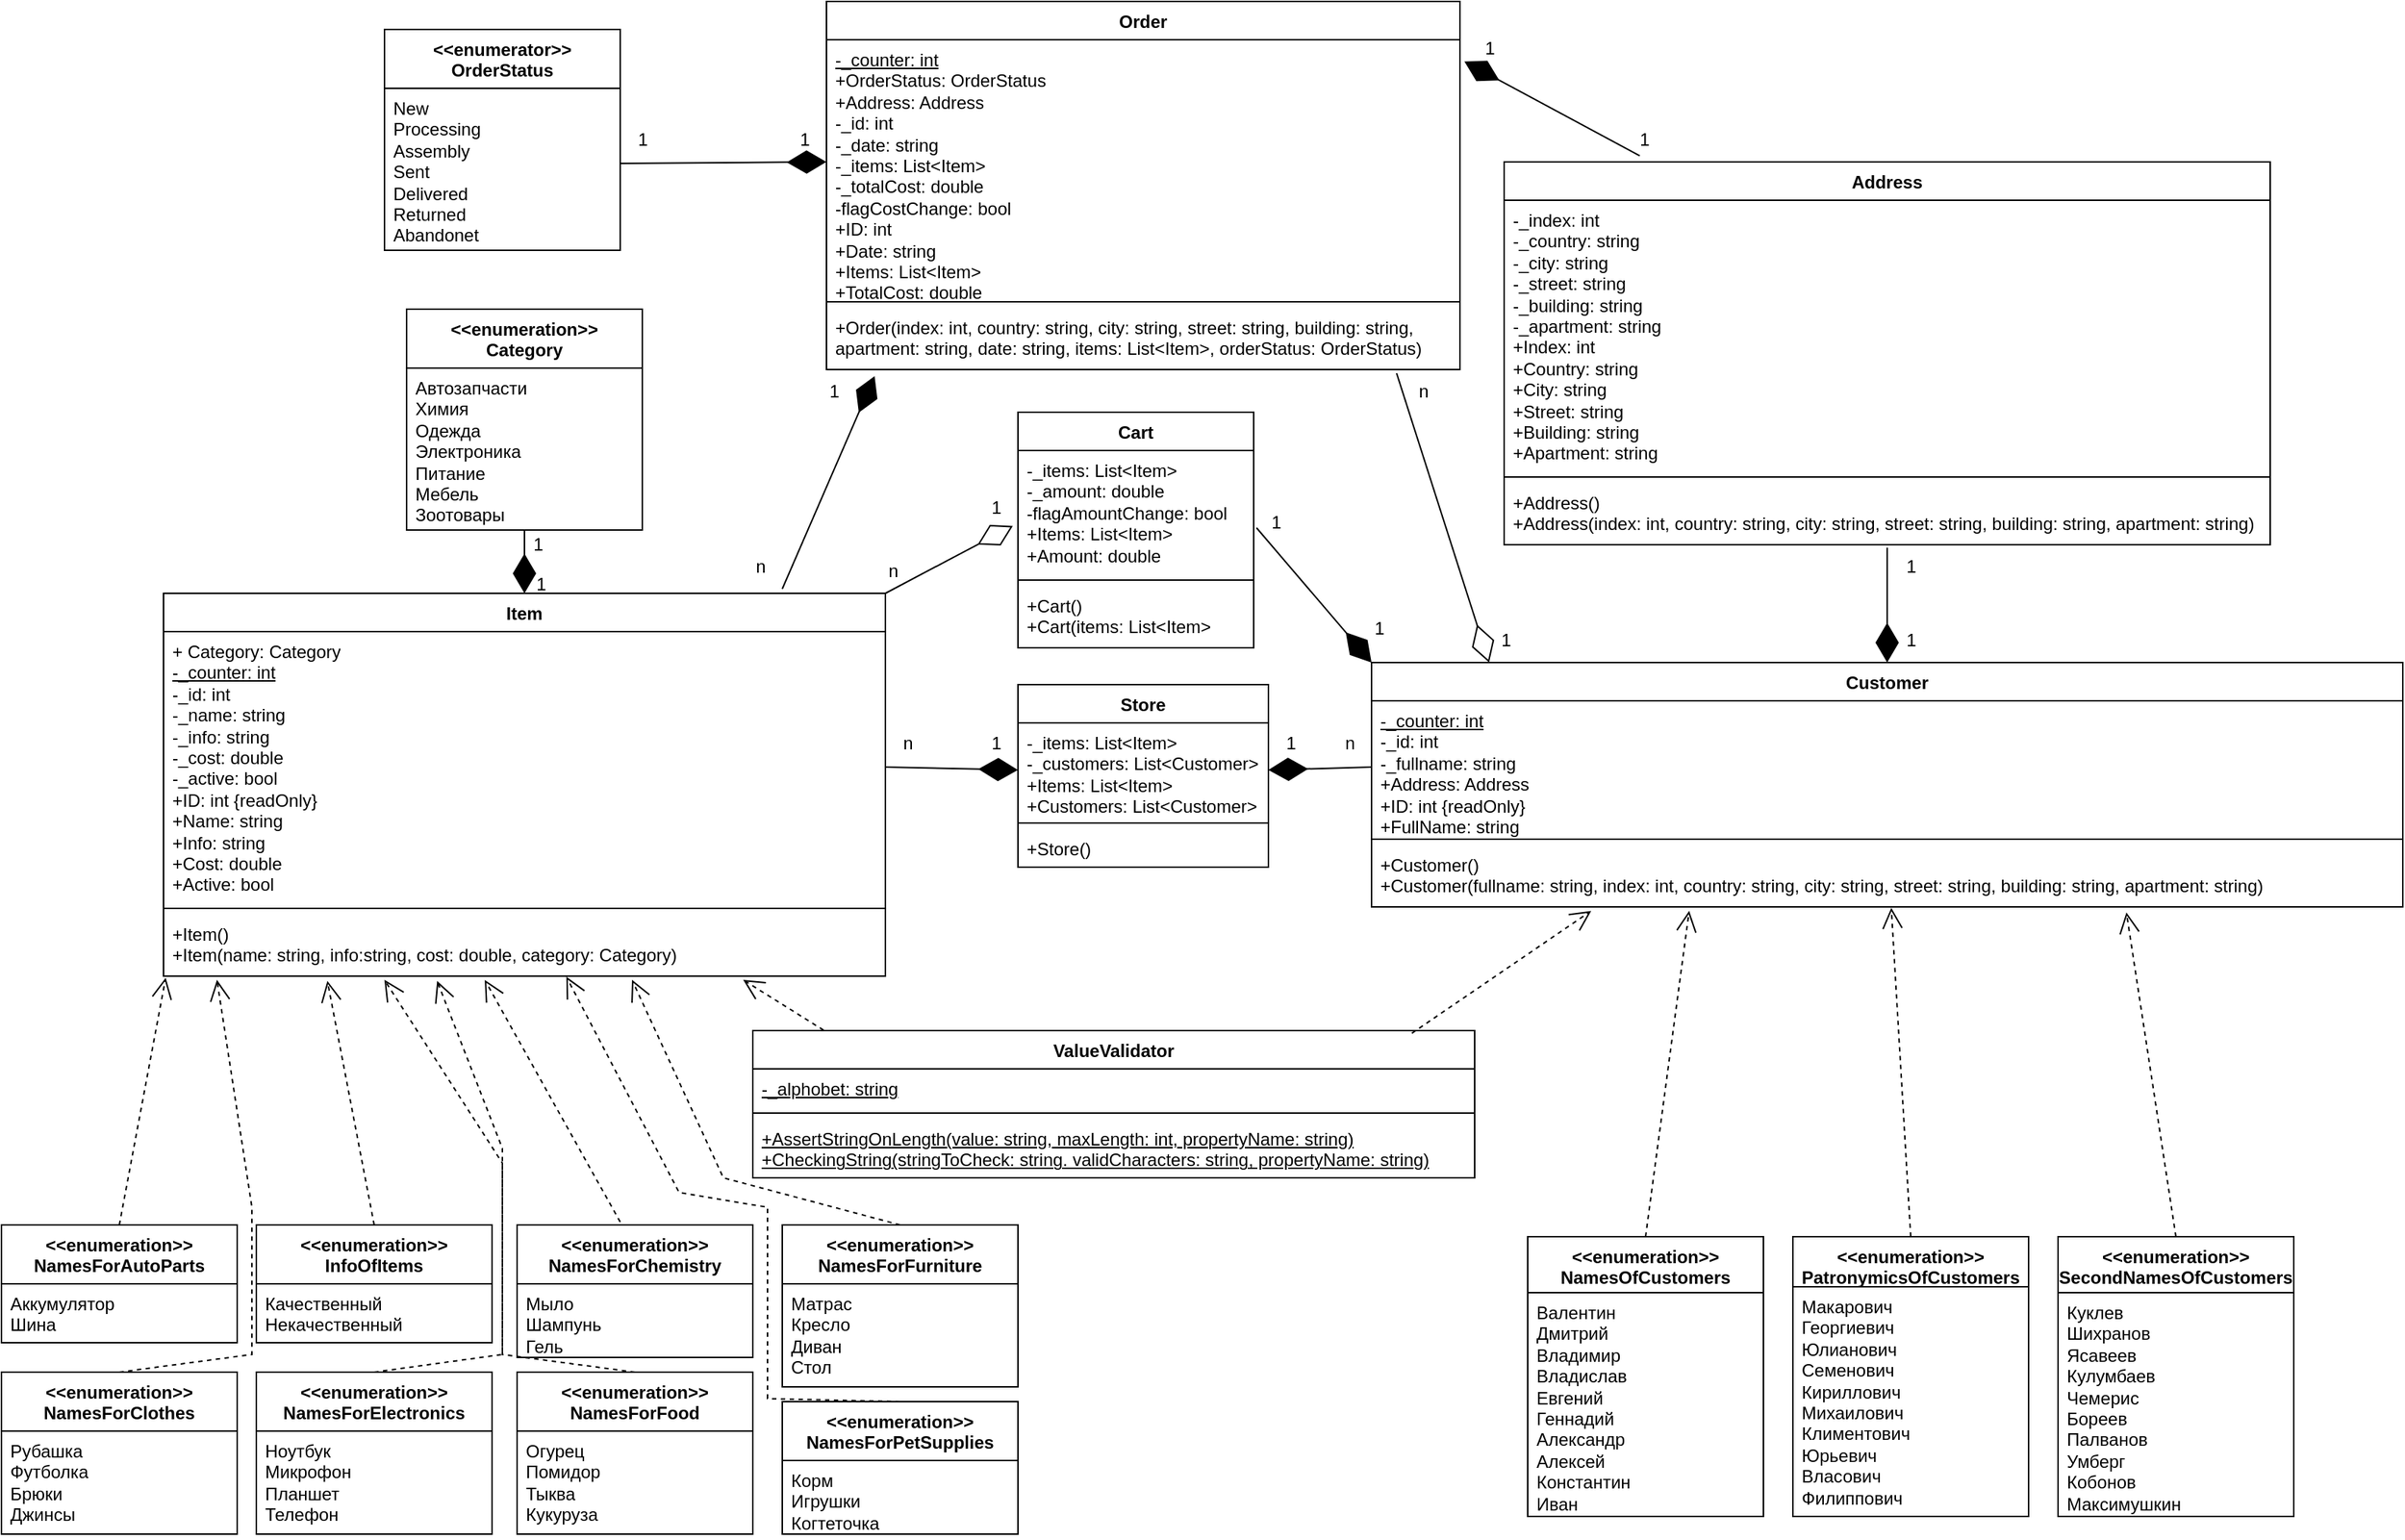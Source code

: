 <mxfile version="24.8.4">
  <diagram name="Страница — 1" id="Pnpjavwgu8jaHtfD7N36">
    <mxGraphModel dx="2048" dy="1123" grid="1" gridSize="10" guides="1" tooltips="1" connect="1" arrows="1" fold="1" page="1" pageScale="1" pageWidth="825" pageHeight="1169" math="0" shadow="0">
      <root>
        <mxCell id="0" />
        <mxCell id="1" parent="0" />
        <mxCell id="gDB7nwy7ESsKub3q5WBZ-1" value="Item" style="swimlane;fontStyle=1;align=center;verticalAlign=top;childLayout=stackLayout;horizontal=1;startSize=26;horizontalStack=0;resizeParent=1;resizeParentMax=0;resizeLast=0;collapsible=1;marginBottom=0;whiteSpace=wrap;html=1;" parent="1" vertex="1">
          <mxGeometry x="120" y="423" width="490" height="260" as="geometry" />
        </mxCell>
        <mxCell id="gDB7nwy7ESsKub3q5WBZ-2" value="+ Category: Category&lt;div&gt;&lt;u&gt;-_counter: int&lt;/u&gt;&lt;/div&gt;&lt;div&gt;-_id: int&lt;/div&gt;&lt;div&gt;-_name: string&lt;/div&gt;&lt;div&gt;-_info: string&lt;/div&gt;&lt;div&gt;-_cost: double&lt;/div&gt;&lt;div&gt;-_active: bool&lt;/div&gt;&lt;div&gt;+ID: int {readOnly}&lt;/div&gt;&lt;div&gt;+Name: string&lt;/div&gt;&lt;div&gt;+Info: string&lt;/div&gt;&lt;div&gt;+Cost: double&lt;/div&gt;&lt;div&gt;+Active: bool&lt;/div&gt;" style="text;strokeColor=none;fillColor=none;align=left;verticalAlign=top;spacingLeft=4;spacingRight=4;overflow=hidden;rotatable=0;points=[[0,0.5],[1,0.5]];portConstraint=eastwest;whiteSpace=wrap;html=1;" parent="gDB7nwy7ESsKub3q5WBZ-1" vertex="1">
          <mxGeometry y="26" width="490" height="184" as="geometry" />
        </mxCell>
        <mxCell id="gDB7nwy7ESsKub3q5WBZ-3" value="" style="line;strokeWidth=1;fillColor=none;align=left;verticalAlign=middle;spacingTop=-1;spacingLeft=3;spacingRight=3;rotatable=0;labelPosition=right;points=[];portConstraint=eastwest;strokeColor=inherit;" parent="gDB7nwy7ESsKub3q5WBZ-1" vertex="1">
          <mxGeometry y="210" width="490" height="8" as="geometry" />
        </mxCell>
        <mxCell id="gDB7nwy7ESsKub3q5WBZ-4" value="+Item()&lt;div&gt;+Item(name: string, info:string, cost: double, category: Category)&lt;/div&gt;" style="text;strokeColor=none;fillColor=none;align=left;verticalAlign=top;spacingLeft=4;spacingRight=4;overflow=hidden;rotatable=0;points=[[0,0.5],[1,0.5]];portConstraint=eastwest;whiteSpace=wrap;html=1;" parent="gDB7nwy7ESsKub3q5WBZ-1" vertex="1">
          <mxGeometry y="218" width="490" height="42" as="geometry" />
        </mxCell>
        <mxCell id="gDB7nwy7ESsKub3q5WBZ-10" value="Customer" style="swimlane;fontStyle=1;align=center;verticalAlign=top;childLayout=stackLayout;horizontal=1;startSize=26;horizontalStack=0;resizeParent=1;resizeParentMax=0;resizeLast=0;collapsible=1;marginBottom=0;whiteSpace=wrap;html=1;" parent="1" vertex="1">
          <mxGeometry x="940" y="470" width="700" height="166" as="geometry" />
        </mxCell>
        <mxCell id="gDB7nwy7ESsKub3q5WBZ-11" value="&lt;u&gt;-_counter: int&lt;/u&gt;&lt;div&gt;-_id: int&lt;/div&gt;&lt;div&gt;-_fullname: string&lt;/div&gt;&lt;div&gt;+Address: Address&lt;/div&gt;&lt;div&gt;+ID: int {readOnly}&lt;/div&gt;&lt;div&gt;+FullName: string&lt;/div&gt;" style="text;strokeColor=none;fillColor=none;align=left;verticalAlign=top;spacingLeft=4;spacingRight=4;overflow=hidden;rotatable=0;points=[[0,0.5],[1,0.5]];portConstraint=eastwest;whiteSpace=wrap;html=1;" parent="gDB7nwy7ESsKub3q5WBZ-10" vertex="1">
          <mxGeometry y="26" width="700" height="90" as="geometry" />
        </mxCell>
        <mxCell id="gDB7nwy7ESsKub3q5WBZ-12" value="" style="line;strokeWidth=1;fillColor=none;align=left;verticalAlign=middle;spacingTop=-1;spacingLeft=3;spacingRight=3;rotatable=0;labelPosition=right;points=[];portConstraint=eastwest;strokeColor=inherit;" parent="gDB7nwy7ESsKub3q5WBZ-10" vertex="1">
          <mxGeometry y="116" width="700" height="8" as="geometry" />
        </mxCell>
        <mxCell id="gDB7nwy7ESsKub3q5WBZ-13" value="+Customer()&lt;div&gt;+Customer(fullname: string, index: int, country: string, city: string, street: string, building: string, apartment: string)&lt;/div&gt;" style="text;strokeColor=none;fillColor=none;align=left;verticalAlign=top;spacingLeft=4;spacingRight=4;overflow=hidden;rotatable=0;points=[[0,0.5],[1,0.5]];portConstraint=eastwest;whiteSpace=wrap;html=1;" parent="gDB7nwy7ESsKub3q5WBZ-10" vertex="1">
          <mxGeometry y="124" width="700" height="42" as="geometry" />
        </mxCell>
        <mxCell id="gDB7nwy7ESsKub3q5WBZ-14" value="ValueValidator" style="swimlane;fontStyle=1;align=center;verticalAlign=top;childLayout=stackLayout;horizontal=1;startSize=26;horizontalStack=0;resizeParent=1;resizeParentMax=0;resizeLast=0;collapsible=1;marginBottom=0;whiteSpace=wrap;html=1;" parent="1" vertex="1">
          <mxGeometry x="520" y="720" width="490" height="100" as="geometry">
            <mxRectangle x="520" y="750" width="120" height="30" as="alternateBounds" />
          </mxGeometry>
        </mxCell>
        <mxCell id="gDB7nwy7ESsKub3q5WBZ-15" value="&lt;u&gt;-_alphobet: string&lt;/u&gt;" style="text;strokeColor=none;fillColor=none;align=left;verticalAlign=top;spacingLeft=4;spacingRight=4;overflow=hidden;rotatable=0;points=[[0,0.5],[1,0.5]];portConstraint=eastwest;whiteSpace=wrap;html=1;" parent="gDB7nwy7ESsKub3q5WBZ-14" vertex="1">
          <mxGeometry y="26" width="490" height="26" as="geometry" />
        </mxCell>
        <mxCell id="gDB7nwy7ESsKub3q5WBZ-16" value="" style="line;strokeWidth=1;fillColor=none;align=left;verticalAlign=middle;spacingTop=-1;spacingLeft=3;spacingRight=3;rotatable=0;labelPosition=right;points=[];portConstraint=eastwest;strokeColor=inherit;" parent="gDB7nwy7ESsKub3q5WBZ-14" vertex="1">
          <mxGeometry y="52" width="490" height="8" as="geometry" />
        </mxCell>
        <mxCell id="gDB7nwy7ESsKub3q5WBZ-17" value="&lt;u&gt;+AssertStringOnLength(value: string, maxLength: int, propertyName: string)&lt;/u&gt;&lt;div&gt;&lt;u&gt;+CheckingString(stringToCheck: string. validCharacters: string, propertyName: string)&lt;/u&gt;&lt;/div&gt;" style="text;strokeColor=none;fillColor=none;align=left;verticalAlign=top;spacingLeft=4;spacingRight=4;overflow=hidden;rotatable=0;points=[[0,0.5],[1,0.5]];portConstraint=eastwest;whiteSpace=wrap;html=1;" parent="gDB7nwy7ESsKub3q5WBZ-14" vertex="1">
          <mxGeometry y="60" width="490" height="40" as="geometry" />
        </mxCell>
        <mxCell id="gDB7nwy7ESsKub3q5WBZ-19" value="" style="endArrow=open;endSize=12;dashed=1;html=1;rounded=0;entryX=0.213;entryY=1.064;entryDx=0;entryDy=0;entryPerimeter=0;exitX=0.913;exitY=0.018;exitDx=0;exitDy=0;exitPerimeter=0;" parent="1" source="gDB7nwy7ESsKub3q5WBZ-14" target="gDB7nwy7ESsKub3q5WBZ-13" edge="1">
          <mxGeometry width="160" relative="1" as="geometry">
            <mxPoint x="780" y="577" as="sourcePoint" />
            <mxPoint x="930" y="570" as="targetPoint" />
          </mxGeometry>
        </mxCell>
        <mxCell id="gDB7nwy7ESsKub3q5WBZ-18" value="" style="endArrow=open;endSize=12;dashed=1;html=1;rounded=0;entryX=0.803;entryY=1.061;entryDx=0;entryDy=0;entryPerimeter=0;exitX=0.098;exitY=-0.003;exitDx=0;exitDy=0;exitPerimeter=0;" parent="1" source="gDB7nwy7ESsKub3q5WBZ-14" target="gDB7nwy7ESsKub3q5WBZ-4" edge="1">
          <mxGeometry width="160" relative="1" as="geometry">
            <mxPoint x="520" y="790" as="sourcePoint" />
            <mxPoint x="680" y="790" as="targetPoint" />
            <Array as="points" />
          </mxGeometry>
        </mxCell>
        <mxCell id="x2ZW6m5DBQwnr-81MUE0-3" value="" style="edgeStyle=orthogonalEdgeStyle;rounded=0;orthogonalLoop=1;jettySize=auto;html=1;" parent="1" edge="1">
          <mxGeometry relative="1" as="geometry">
            <mxPoint x="175" y="902.0" as="sourcePoint" />
            <mxPoint x="175" y="902.0" as="targetPoint" />
          </mxGeometry>
        </mxCell>
        <mxCell id="x2ZW6m5DBQwnr-81MUE0-20" value="&amp;lt;&amp;lt;enumeration&amp;gt;&amp;gt;&lt;div&gt;Category&lt;/div&gt;" style="swimlane;fontStyle=1;align=center;verticalAlign=top;childLayout=stackLayout;horizontal=1;startSize=40;horizontalStack=0;resizeParent=1;resizeParentMax=0;resizeLast=0;collapsible=1;marginBottom=0;whiteSpace=wrap;html=1;" parent="1" vertex="1">
          <mxGeometry x="285" y="230" width="160" height="150" as="geometry">
            <mxRectangle x="390" y="920" width="140" height="40" as="alternateBounds" />
          </mxGeometry>
        </mxCell>
        <mxCell id="x2ZW6m5DBQwnr-81MUE0-21" value="&lt;div&gt;Автозапчасти&lt;/div&gt;&lt;div&gt;Химия&lt;/div&gt;&lt;div&gt;Одежда&lt;/div&gt;&lt;div&gt;Электроника&lt;/div&gt;&lt;div&gt;Питание&lt;/div&gt;&lt;div&gt;Мебель&lt;/div&gt;&lt;div&gt;Зоотовары&lt;/div&gt;" style="text;strokeColor=none;fillColor=none;align=left;verticalAlign=top;spacingLeft=4;spacingRight=4;overflow=hidden;rotatable=0;points=[[0,0.5],[1,0.5]];portConstraint=eastwest;whiteSpace=wrap;html=1;" parent="x2ZW6m5DBQwnr-81MUE0-20" vertex="1">
          <mxGeometry y="40" width="160" height="110" as="geometry" />
        </mxCell>
        <mxCell id="x2ZW6m5DBQwnr-81MUE0-25" value="Address" style="swimlane;fontStyle=1;align=center;verticalAlign=top;childLayout=stackLayout;horizontal=1;startSize=26;horizontalStack=0;resizeParent=1;resizeParentMax=0;resizeLast=0;collapsible=1;marginBottom=0;whiteSpace=wrap;html=1;" parent="1" vertex="1">
          <mxGeometry x="1030" y="130" width="520" height="260" as="geometry" />
        </mxCell>
        <mxCell id="x2ZW6m5DBQwnr-81MUE0-26" value="-_index: int&lt;div&gt;-_country: string&lt;/div&gt;&lt;div&gt;-_city: string&lt;/div&gt;&lt;div&gt;-_street: string&lt;/div&gt;&lt;div&gt;-_building: string&lt;/div&gt;&lt;div&gt;-_apartment: string&lt;/div&gt;&lt;div&gt;+Index: int&lt;/div&gt;&lt;div&gt;+Country: string&lt;/div&gt;&lt;div&gt;+City: string&lt;/div&gt;&lt;div&gt;+Street: string&lt;/div&gt;&lt;div&gt;+Building: string&lt;/div&gt;&lt;div&gt;+Apartment: string&lt;/div&gt;" style="text;strokeColor=none;fillColor=none;align=left;verticalAlign=top;spacingLeft=4;spacingRight=4;overflow=hidden;rotatable=0;points=[[0,0.5],[1,0.5]];portConstraint=eastwest;whiteSpace=wrap;html=1;" parent="x2ZW6m5DBQwnr-81MUE0-25" vertex="1">
          <mxGeometry y="26" width="520" height="184" as="geometry" />
        </mxCell>
        <mxCell id="x2ZW6m5DBQwnr-81MUE0-27" value="" style="line;strokeWidth=1;fillColor=none;align=left;verticalAlign=middle;spacingTop=-1;spacingLeft=3;spacingRight=3;rotatable=0;labelPosition=right;points=[];portConstraint=eastwest;strokeColor=inherit;" parent="x2ZW6m5DBQwnr-81MUE0-25" vertex="1">
          <mxGeometry y="210" width="520" height="8" as="geometry" />
        </mxCell>
        <mxCell id="x2ZW6m5DBQwnr-81MUE0-28" value="+Address()&lt;div&gt;+Address(index: int, country: string, city: string, street: string, building: string, apartment: string)&lt;/div&gt;" style="text;strokeColor=none;fillColor=none;align=left;verticalAlign=top;spacingLeft=4;spacingRight=4;overflow=hidden;rotatable=0;points=[[0,0.5],[1,0.5]];portConstraint=eastwest;whiteSpace=wrap;html=1;" parent="x2ZW6m5DBQwnr-81MUE0-25" vertex="1">
          <mxGeometry y="218" width="520" height="42" as="geometry" />
        </mxCell>
        <mxCell id="x2ZW6m5DBQwnr-81MUE0-30" value="" style="endArrow=diamondThin;endFill=1;endSize=24;html=1;rounded=0;entryX=0.5;entryY=0;entryDx=0;entryDy=0;" parent="1" target="gDB7nwy7ESsKub3q5WBZ-10" edge="1">
          <mxGeometry width="160" relative="1" as="geometry">
            <mxPoint x="1290" y="392" as="sourcePoint" />
            <mxPoint x="1410" y="430" as="targetPoint" />
          </mxGeometry>
        </mxCell>
        <mxCell id="x2ZW6m5DBQwnr-81MUE0-31" value="1" style="text;html=1;align=center;verticalAlign=middle;resizable=0;points=[];autosize=1;strokeColor=none;fillColor=none;" parent="1" vertex="1">
          <mxGeometry x="1291" y="440" width="30" height="30" as="geometry" />
        </mxCell>
        <mxCell id="x2ZW6m5DBQwnr-81MUE0-32" value="1" style="text;html=1;align=center;verticalAlign=middle;resizable=0;points=[];autosize=1;strokeColor=none;fillColor=none;" parent="1" vertex="1">
          <mxGeometry x="1291" y="390" width="30" height="30" as="geometry" />
        </mxCell>
        <mxCell id="x2ZW6m5DBQwnr-81MUE0-33" value="Store" style="swimlane;fontStyle=1;align=center;verticalAlign=top;childLayout=stackLayout;horizontal=1;startSize=26;horizontalStack=0;resizeParent=1;resizeParentMax=0;resizeLast=0;collapsible=1;marginBottom=0;whiteSpace=wrap;html=1;" parent="1" vertex="1">
          <mxGeometry x="700" y="485" width="170" height="124" as="geometry" />
        </mxCell>
        <mxCell id="x2ZW6m5DBQwnr-81MUE0-34" value="-_items: List&amp;lt;Item&amp;gt;&lt;div&gt;-_customers: List&amp;lt;Customer&amp;gt;&lt;/div&gt;&lt;div&gt;+Items: List&amp;lt;Item&amp;gt;&lt;/div&gt;&lt;div&gt;+Customers: List&amp;lt;Customer&amp;gt;&lt;/div&gt;" style="text;strokeColor=none;fillColor=none;align=left;verticalAlign=top;spacingLeft=4;spacingRight=4;overflow=hidden;rotatable=0;points=[[0,0.5],[1,0.5]];portConstraint=eastwest;whiteSpace=wrap;html=1;" parent="x2ZW6m5DBQwnr-81MUE0-33" vertex="1">
          <mxGeometry y="26" width="170" height="64" as="geometry" />
        </mxCell>
        <mxCell id="x2ZW6m5DBQwnr-81MUE0-35" value="" style="line;strokeWidth=1;fillColor=none;align=left;verticalAlign=middle;spacingTop=-1;spacingLeft=3;spacingRight=3;rotatable=0;labelPosition=right;points=[];portConstraint=eastwest;strokeColor=inherit;" parent="x2ZW6m5DBQwnr-81MUE0-33" vertex="1">
          <mxGeometry y="90" width="170" height="8" as="geometry" />
        </mxCell>
        <mxCell id="x2ZW6m5DBQwnr-81MUE0-36" value="+Store()" style="text;strokeColor=none;fillColor=none;align=left;verticalAlign=top;spacingLeft=4;spacingRight=4;overflow=hidden;rotatable=0;points=[[0,0.5],[1,0.5]];portConstraint=eastwest;whiteSpace=wrap;html=1;" parent="x2ZW6m5DBQwnr-81MUE0-33" vertex="1">
          <mxGeometry y="98" width="170" height="26" as="geometry" />
        </mxCell>
        <mxCell id="x2ZW6m5DBQwnr-81MUE0-37" value="" style="endArrow=diamondThin;endFill=1;endSize=24;html=1;rounded=0;entryX=0;entryY=0.5;entryDx=0;entryDy=0;exitX=1;exitY=0.5;exitDx=0;exitDy=0;" parent="1" source="gDB7nwy7ESsKub3q5WBZ-2" target="x2ZW6m5DBQwnr-81MUE0-34" edge="1">
          <mxGeometry width="160" relative="1" as="geometry">
            <mxPoint x="690" y="650" as="sourcePoint" />
            <mxPoint x="850" y="650" as="targetPoint" />
          </mxGeometry>
        </mxCell>
        <mxCell id="x2ZW6m5DBQwnr-81MUE0-38" value="" style="endArrow=diamondThin;endFill=1;endSize=24;html=1;rounded=0;entryX=1;entryY=0.5;entryDx=0;entryDy=0;exitX=0;exitY=0.5;exitDx=0;exitDy=0;" parent="1" source="gDB7nwy7ESsKub3q5WBZ-11" target="x2ZW6m5DBQwnr-81MUE0-34" edge="1">
          <mxGeometry width="160" relative="1" as="geometry">
            <mxPoint x="770" y="680" as="sourcePoint" />
            <mxPoint x="930" y="680" as="targetPoint" />
          </mxGeometry>
        </mxCell>
        <mxCell id="x2ZW6m5DBQwnr-81MUE0-39" value="1" style="text;html=1;align=center;verticalAlign=middle;resizable=0;points=[];autosize=1;strokeColor=none;fillColor=none;" parent="1" vertex="1">
          <mxGeometry x="670" y="510" width="30" height="30" as="geometry" />
        </mxCell>
        <mxCell id="x2ZW6m5DBQwnr-81MUE0-40" value="n" style="text;html=1;align=center;verticalAlign=middle;resizable=0;points=[];autosize=1;strokeColor=none;fillColor=none;" parent="1" vertex="1">
          <mxGeometry x="610" y="510" width="30" height="30" as="geometry" />
        </mxCell>
        <mxCell id="x2ZW6m5DBQwnr-81MUE0-41" value="1" style="text;html=1;align=center;verticalAlign=middle;resizable=0;points=[];autosize=1;strokeColor=none;fillColor=none;" parent="1" vertex="1">
          <mxGeometry x="870" y="510" width="30" height="30" as="geometry" />
        </mxCell>
        <mxCell id="x2ZW6m5DBQwnr-81MUE0-42" value="n" style="text;html=1;align=center;verticalAlign=middle;resizable=0;points=[];autosize=1;strokeColor=none;fillColor=none;" parent="1" vertex="1">
          <mxGeometry x="910" y="510" width="30" height="30" as="geometry" />
        </mxCell>
        <mxCell id="x2ZW6m5DBQwnr-81MUE0-43" value="" style="endArrow=diamondThin;endFill=1;endSize=24;html=1;rounded=0;entryX=0.5;entryY=0;entryDx=0;entryDy=0;" parent="1" target="gDB7nwy7ESsKub3q5WBZ-1" edge="1">
          <mxGeometry width="160" relative="1" as="geometry">
            <mxPoint x="365" y="380" as="sourcePoint" />
            <mxPoint x="450" y="410" as="targetPoint" />
          </mxGeometry>
        </mxCell>
        <mxCell id="x2ZW6m5DBQwnr-81MUE0-44" value="1" style="text;html=1;align=center;verticalAlign=middle;resizable=0;points=[];autosize=1;strokeColor=none;fillColor=none;" parent="1" vertex="1">
          <mxGeometry x="361" y="402" width="30" height="30" as="geometry" />
        </mxCell>
        <mxCell id="x2ZW6m5DBQwnr-81MUE0-45" value="1" style="text;html=1;align=center;verticalAlign=middle;resizable=0;points=[];autosize=1;strokeColor=none;fillColor=none;" parent="1" vertex="1">
          <mxGeometry x="359" y="375" width="30" height="30" as="geometry" />
        </mxCell>
        <mxCell id="x2ZW6m5DBQwnr-81MUE0-46" value="&amp;lt;&amp;lt;enumeration&amp;gt;&amp;gt;&lt;div&gt;InfoOfItems&lt;/div&gt;" style="swimlane;fontStyle=1;align=center;verticalAlign=top;childLayout=stackLayout;horizontal=1;startSize=40;horizontalStack=0;resizeParent=1;resizeParentMax=0;resizeLast=0;collapsible=1;marginBottom=0;whiteSpace=wrap;html=1;" parent="1" vertex="1">
          <mxGeometry x="183" y="852" width="160" height="80" as="geometry" />
        </mxCell>
        <mxCell id="x2ZW6m5DBQwnr-81MUE0-47" value="Качественный&lt;div&gt;Некачественный&lt;/div&gt;" style="text;strokeColor=none;fillColor=none;align=left;verticalAlign=top;spacingLeft=4;spacingRight=4;overflow=hidden;rotatable=0;points=[[0,0.5],[1,0.5]];portConstraint=eastwest;whiteSpace=wrap;html=1;" parent="x2ZW6m5DBQwnr-81MUE0-46" vertex="1">
          <mxGeometry y="40" width="160" height="40" as="geometry" />
        </mxCell>
        <mxCell id="x2ZW6m5DBQwnr-81MUE0-50" value="" style="endArrow=open;endSize=12;dashed=1;html=1;rounded=0;entryX=0.227;entryY=1.078;entryDx=0;entryDy=0;entryPerimeter=0;exitX=0.5;exitY=0;exitDx=0;exitDy=0;" parent="1" source="x2ZW6m5DBQwnr-81MUE0-46" target="gDB7nwy7ESsKub3q5WBZ-4" edge="1">
          <mxGeometry width="160" relative="1" as="geometry">
            <mxPoint x="280" y="790" as="sourcePoint" />
            <mxPoint x="440" y="790" as="targetPoint" />
          </mxGeometry>
        </mxCell>
        <mxCell id="x2ZW6m5DBQwnr-81MUE0-51" value="&amp;lt;&amp;lt;enumeration&amp;gt;&amp;gt;&lt;div&gt;NamesForAutoParts&lt;/div&gt;" style="swimlane;fontStyle=1;align=center;verticalAlign=top;childLayout=stackLayout;horizontal=1;startSize=40;horizontalStack=0;resizeParent=1;resizeParentMax=0;resizeLast=0;collapsible=1;marginBottom=0;whiteSpace=wrap;html=1;" parent="1" vertex="1">
          <mxGeometry x="10" y="852" width="160" height="80" as="geometry" />
        </mxCell>
        <mxCell id="x2ZW6m5DBQwnr-81MUE0-52" value="Аккумулятор&lt;div&gt;Шина&lt;/div&gt;" style="text;strokeColor=none;fillColor=none;align=left;verticalAlign=top;spacingLeft=4;spacingRight=4;overflow=hidden;rotatable=0;points=[[0,0.5],[1,0.5]];portConstraint=eastwest;whiteSpace=wrap;html=1;" parent="x2ZW6m5DBQwnr-81MUE0-51" vertex="1">
          <mxGeometry y="40" width="160" height="40" as="geometry" />
        </mxCell>
        <mxCell id="x2ZW6m5DBQwnr-81MUE0-57" value="&amp;lt;&amp;lt;enumeration&amp;gt;&amp;gt;&lt;div&gt;NamesForChemistry&lt;/div&gt;" style="swimlane;fontStyle=1;align=center;verticalAlign=top;childLayout=stackLayout;horizontal=1;startSize=40;horizontalStack=0;resizeParent=1;resizeParentMax=0;resizeLast=0;collapsible=1;marginBottom=0;whiteSpace=wrap;html=1;" parent="1" vertex="1">
          <mxGeometry x="360" y="852" width="160" height="90" as="geometry" />
        </mxCell>
        <mxCell id="x2ZW6m5DBQwnr-81MUE0-58" value="Мыло&lt;div&gt;Шампунь&lt;/div&gt;&lt;div&gt;Гель&lt;/div&gt;" style="text;strokeColor=none;fillColor=none;align=left;verticalAlign=top;spacingLeft=4;spacingRight=4;overflow=hidden;rotatable=0;points=[[0,0.5],[1,0.5]];portConstraint=eastwest;whiteSpace=wrap;html=1;" parent="x2ZW6m5DBQwnr-81MUE0-57" vertex="1">
          <mxGeometry y="40" width="160" height="50" as="geometry" />
        </mxCell>
        <mxCell id="x2ZW6m5DBQwnr-81MUE0-59" value="&amp;lt;&amp;lt;enumeration&amp;gt;&amp;gt;&lt;div&gt;NamesForClothes&lt;/div&gt;" style="swimlane;fontStyle=1;align=center;verticalAlign=top;childLayout=stackLayout;horizontal=1;startSize=40;horizontalStack=0;resizeParent=1;resizeParentMax=0;resizeLast=0;collapsible=1;marginBottom=0;whiteSpace=wrap;html=1;" parent="1" vertex="1">
          <mxGeometry x="10" y="952" width="160" height="110" as="geometry" />
        </mxCell>
        <mxCell id="x2ZW6m5DBQwnr-81MUE0-60" value="Рубашка&lt;div&gt;Футболка&lt;br&gt;&lt;div&gt;Брюки&lt;/div&gt;&lt;div&gt;Джинсы&lt;/div&gt;&lt;/div&gt;" style="text;strokeColor=none;fillColor=none;align=left;verticalAlign=top;spacingLeft=4;spacingRight=4;overflow=hidden;rotatable=0;points=[[0,0.5],[1,0.5]];portConstraint=eastwest;whiteSpace=wrap;html=1;" parent="x2ZW6m5DBQwnr-81MUE0-59" vertex="1">
          <mxGeometry y="40" width="160" height="70" as="geometry" />
        </mxCell>
        <mxCell id="x2ZW6m5DBQwnr-81MUE0-61" value="&amp;lt;&amp;lt;enumeration&amp;gt;&amp;gt;&lt;div&gt;NamesForElectronics&lt;/div&gt;" style="swimlane;fontStyle=1;align=center;verticalAlign=top;childLayout=stackLayout;horizontal=1;startSize=40;horizontalStack=0;resizeParent=1;resizeParentMax=0;resizeLast=0;collapsible=1;marginBottom=0;whiteSpace=wrap;html=1;" parent="1" vertex="1">
          <mxGeometry x="183" y="952" width="160" height="110" as="geometry" />
        </mxCell>
        <mxCell id="x2ZW6m5DBQwnr-81MUE0-62" value="Ноутбук&lt;div&gt;Микрофон&lt;/div&gt;&lt;div&gt;Планшет&lt;/div&gt;&lt;div&gt;Телефон&lt;/div&gt;" style="text;strokeColor=none;fillColor=none;align=left;verticalAlign=top;spacingLeft=4;spacingRight=4;overflow=hidden;rotatable=0;points=[[0,0.5],[1,0.5]];portConstraint=eastwest;whiteSpace=wrap;html=1;" parent="x2ZW6m5DBQwnr-81MUE0-61" vertex="1">
          <mxGeometry y="40" width="160" height="70" as="geometry" />
        </mxCell>
        <mxCell id="x2ZW6m5DBQwnr-81MUE0-67" value="&amp;lt;&amp;lt;enumeration&amp;gt;&amp;gt;&lt;div&gt;NamesForFood&lt;/div&gt;" style="swimlane;fontStyle=1;align=center;verticalAlign=top;childLayout=stackLayout;horizontal=1;startSize=40;horizontalStack=0;resizeParent=1;resizeParentMax=0;resizeLast=0;collapsible=1;marginBottom=0;whiteSpace=wrap;html=1;" parent="1" vertex="1">
          <mxGeometry x="360" y="952" width="160" height="110" as="geometry" />
        </mxCell>
        <mxCell id="x2ZW6m5DBQwnr-81MUE0-68" value="Огурец&lt;div&gt;Помидор&lt;/div&gt;&lt;div&gt;Тыква&lt;/div&gt;&lt;div&gt;Кукуруза&lt;/div&gt;" style="text;strokeColor=none;fillColor=none;align=left;verticalAlign=top;spacingLeft=4;spacingRight=4;overflow=hidden;rotatable=0;points=[[0,0.5],[1,0.5]];portConstraint=eastwest;whiteSpace=wrap;html=1;" parent="x2ZW6m5DBQwnr-81MUE0-67" vertex="1">
          <mxGeometry y="40" width="160" height="70" as="geometry" />
        </mxCell>
        <mxCell id="x2ZW6m5DBQwnr-81MUE0-69" value="&amp;lt;&amp;lt;enumeration&amp;gt;&amp;gt;&lt;div&gt;NamesForFurniture&lt;/div&gt;" style="swimlane;fontStyle=1;align=center;verticalAlign=top;childLayout=stackLayout;horizontal=1;startSize=40;horizontalStack=0;resizeParent=1;resizeParentMax=0;resizeLast=0;collapsible=1;marginBottom=0;whiteSpace=wrap;html=1;" parent="1" vertex="1">
          <mxGeometry x="540" y="852" width="160" height="110" as="geometry" />
        </mxCell>
        <mxCell id="x2ZW6m5DBQwnr-81MUE0-70" value="Матрас&lt;div&gt;Кресло&lt;/div&gt;&lt;div&gt;Диван&lt;/div&gt;&lt;div&gt;Стол&lt;/div&gt;" style="text;strokeColor=none;fillColor=none;align=left;verticalAlign=top;spacingLeft=4;spacingRight=4;overflow=hidden;rotatable=0;points=[[0,0.5],[1,0.5]];portConstraint=eastwest;whiteSpace=wrap;html=1;" parent="x2ZW6m5DBQwnr-81MUE0-69" vertex="1">
          <mxGeometry y="40" width="160" height="70" as="geometry" />
        </mxCell>
        <mxCell id="x2ZW6m5DBQwnr-81MUE0-71" value="&amp;lt;&amp;lt;enumeration&amp;gt;&amp;gt;&lt;div&gt;NamesForPetSupplies&lt;/div&gt;" style="swimlane;fontStyle=1;align=center;verticalAlign=top;childLayout=stackLayout;horizontal=1;startSize=40;horizontalStack=0;resizeParent=1;resizeParentMax=0;resizeLast=0;collapsible=1;marginBottom=0;whiteSpace=wrap;html=1;" parent="1" vertex="1">
          <mxGeometry x="540" y="972" width="160" height="90" as="geometry" />
        </mxCell>
        <mxCell id="x2ZW6m5DBQwnr-81MUE0-72" value="Корм&lt;div&gt;Игрушки&lt;/div&gt;&lt;div&gt;Когтеточка&lt;/div&gt;" style="text;strokeColor=none;fillColor=none;align=left;verticalAlign=top;spacingLeft=4;spacingRight=4;overflow=hidden;rotatable=0;points=[[0,0.5],[1,0.5]];portConstraint=eastwest;whiteSpace=wrap;html=1;" parent="x2ZW6m5DBQwnr-81MUE0-71" vertex="1">
          <mxGeometry y="40" width="160" height="50" as="geometry" />
        </mxCell>
        <mxCell id="x2ZW6m5DBQwnr-81MUE0-73" value="" style="endArrow=open;endSize=12;dashed=1;html=1;rounded=0;exitX=0.5;exitY=0;exitDx=0;exitDy=0;entryX=0.003;entryY=1.027;entryDx=0;entryDy=0;entryPerimeter=0;" parent="1" source="x2ZW6m5DBQwnr-81MUE0-51" target="gDB7nwy7ESsKub3q5WBZ-4" edge="1">
          <mxGeometry width="160" relative="1" as="geometry">
            <mxPoint x="60" y="760" as="sourcePoint" />
            <mxPoint x="360" y="670" as="targetPoint" />
          </mxGeometry>
        </mxCell>
        <mxCell id="x2ZW6m5DBQwnr-81MUE0-74" value="" style="endArrow=open;endSize=12;dashed=1;html=1;rounded=0;exitX=0.5;exitY=0;exitDx=0;exitDy=0;entryX=0.074;entryY=1.061;entryDx=0;entryDy=0;entryPerimeter=0;" parent="1" source="x2ZW6m5DBQwnr-81MUE0-59" target="gDB7nwy7ESsKub3q5WBZ-4" edge="1">
          <mxGeometry width="160" relative="1" as="geometry">
            <mxPoint x="70" y="770" as="sourcePoint" />
            <mxPoint x="180" y="750" as="targetPoint" />
            <Array as="points">
              <mxPoint x="180" y="940" />
              <mxPoint x="180" y="840" />
            </Array>
          </mxGeometry>
        </mxCell>
        <mxCell id="x2ZW6m5DBQwnr-81MUE0-75" value="" style="endArrow=open;endSize=12;dashed=1;html=1;rounded=0;exitX=0.5;exitY=0;exitDx=0;exitDy=0;entryX=0.306;entryY=1.061;entryDx=0;entryDy=0;entryPerimeter=0;" parent="1" source="x2ZW6m5DBQwnr-81MUE0-61" target="gDB7nwy7ESsKub3q5WBZ-4" edge="1">
          <mxGeometry width="160" relative="1" as="geometry">
            <mxPoint x="80" y="780" as="sourcePoint" />
            <mxPoint x="280" y="680" as="targetPoint" />
            <Array as="points">
              <mxPoint x="350" y="940" />
              <mxPoint x="350" y="810" />
            </Array>
          </mxGeometry>
        </mxCell>
        <mxCell id="x2ZW6m5DBQwnr-81MUE0-76" value="" style="endArrow=open;endSize=12;dashed=1;html=1;rounded=0;entryX=0.445;entryY=1.061;entryDx=0;entryDy=0;entryPerimeter=0;" parent="1" target="gDB7nwy7ESsKub3q5WBZ-4" edge="1">
          <mxGeometry width="160" relative="1" as="geometry">
            <mxPoint x="430" y="850" as="sourcePoint" />
            <mxPoint x="365" y="680" as="targetPoint" />
          </mxGeometry>
        </mxCell>
        <mxCell id="x2ZW6m5DBQwnr-81MUE0-77" value="" style="endArrow=open;endSize=12;dashed=1;html=1;rounded=0;exitX=0.5;exitY=0;exitDx=0;exitDy=0;entryX=0.379;entryY=1.078;entryDx=0;entryDy=0;entryPerimeter=0;" parent="1" source="x2ZW6m5DBQwnr-81MUE0-67" target="gDB7nwy7ESsKub3q5WBZ-4" edge="1">
          <mxGeometry width="160" relative="1" as="geometry">
            <mxPoint x="100" y="800" as="sourcePoint" />
            <mxPoint x="360" y="680" as="targetPoint" />
            <Array as="points">
              <mxPoint x="350" y="940" />
              <mxPoint x="350" y="800" />
            </Array>
          </mxGeometry>
        </mxCell>
        <mxCell id="x2ZW6m5DBQwnr-81MUE0-78" value="" style="endArrow=open;endSize=12;dashed=1;html=1;rounded=0;exitX=0.5;exitY=0;exitDx=0;exitDy=0;entryX=0.649;entryY=1.061;entryDx=0;entryDy=0;entryPerimeter=0;" parent="1" source="x2ZW6m5DBQwnr-81MUE0-69" target="gDB7nwy7ESsKub3q5WBZ-4" edge="1">
          <mxGeometry width="160" relative="1" as="geometry">
            <mxPoint x="110" y="810" as="sourcePoint" />
            <mxPoint x="360" y="680" as="targetPoint" />
            <Array as="points">
              <mxPoint x="500" y="820" />
            </Array>
          </mxGeometry>
        </mxCell>
        <mxCell id="x2ZW6m5DBQwnr-81MUE0-79" value="" style="endArrow=open;endSize=12;dashed=1;html=1;rounded=0;exitX=0.5;exitY=0;exitDx=0;exitDy=0;entryX=0.558;entryY=1.01;entryDx=0;entryDy=0;entryPerimeter=0;" parent="1" source="x2ZW6m5DBQwnr-81MUE0-71" target="gDB7nwy7ESsKub3q5WBZ-4" edge="1">
          <mxGeometry width="160" relative="1" as="geometry">
            <mxPoint x="120" y="820" as="sourcePoint" />
            <mxPoint x="400" y="680" as="targetPoint" />
            <Array as="points">
              <mxPoint x="530" y="970" />
              <mxPoint x="530" y="840" />
              <mxPoint x="470" y="830" />
            </Array>
          </mxGeometry>
        </mxCell>
        <mxCell id="x2ZW6m5DBQwnr-81MUE0-80" value="&amp;lt;&amp;lt;enumeration&amp;gt;&amp;gt;&lt;div&gt;NamesOfCustomers&lt;/div&gt;" style="swimlane;fontStyle=1;align=center;verticalAlign=top;childLayout=stackLayout;horizontal=1;startSize=38;horizontalStack=0;resizeParent=1;resizeParentMax=0;resizeLast=0;collapsible=1;marginBottom=0;whiteSpace=wrap;html=1;" parent="1" vertex="1">
          <mxGeometry x="1046" y="860" width="160" height="190" as="geometry" />
        </mxCell>
        <mxCell id="x2ZW6m5DBQwnr-81MUE0-81" value="Валентин&lt;div&gt;Дмитрий&lt;/div&gt;&lt;div&gt;Владимир&lt;/div&gt;&lt;div&gt;Владислав&lt;/div&gt;&lt;div&gt;Евгений&lt;/div&gt;&lt;div&gt;Геннадий&lt;/div&gt;&lt;div&gt;Александр&lt;/div&gt;&lt;div&gt;Алексей&lt;/div&gt;&lt;div&gt;Константин&lt;/div&gt;&lt;div&gt;Иван&lt;/div&gt;" style="text;strokeColor=none;fillColor=none;align=left;verticalAlign=top;spacingLeft=4;spacingRight=4;overflow=hidden;rotatable=0;points=[[0,0.5],[1,0.5]];portConstraint=eastwest;whiteSpace=wrap;html=1;" parent="x2ZW6m5DBQwnr-81MUE0-80" vertex="1">
          <mxGeometry y="38" width="160" height="152" as="geometry" />
        </mxCell>
        <mxCell id="x2ZW6m5DBQwnr-81MUE0-84" value="&amp;lt;&amp;lt;enumeration&amp;gt;&amp;gt;&lt;div&gt;PatronymicsOfCustomers&lt;/div&gt;" style="swimlane;fontStyle=1;align=center;verticalAlign=top;childLayout=stackLayout;horizontal=1;startSize=34;horizontalStack=0;resizeParent=1;resizeParentMax=0;resizeLast=0;collapsible=1;marginBottom=0;whiteSpace=wrap;html=1;" parent="1" vertex="1">
          <mxGeometry x="1226" y="860" width="160" height="190" as="geometry" />
        </mxCell>
        <mxCell id="x2ZW6m5DBQwnr-81MUE0-85" value="Макарович&lt;div&gt;Георгиевич&lt;/div&gt;&lt;div&gt;Юлианович&lt;/div&gt;&lt;div&gt;Семенович&lt;/div&gt;&lt;div&gt;Кириллович&lt;/div&gt;&lt;div&gt;Михаилович&lt;/div&gt;&lt;div&gt;Климентович&lt;/div&gt;&lt;div&gt;Юрьевич&lt;/div&gt;&lt;div&gt;Власович&lt;/div&gt;&lt;div&gt;Филиппович&lt;/div&gt;" style="text;strokeColor=none;fillColor=none;align=left;verticalAlign=top;spacingLeft=4;spacingRight=4;overflow=hidden;rotatable=0;points=[[0,0.5],[1,0.5]];portConstraint=eastwest;whiteSpace=wrap;html=1;" parent="x2ZW6m5DBQwnr-81MUE0-84" vertex="1">
          <mxGeometry y="34" width="160" height="156" as="geometry" />
        </mxCell>
        <mxCell id="x2ZW6m5DBQwnr-81MUE0-86" value="&amp;lt;&amp;lt;enumeration&amp;gt;&amp;gt;&lt;div&gt;SecondNamesOfCustomers&lt;/div&gt;" style="swimlane;fontStyle=1;align=center;verticalAlign=top;childLayout=stackLayout;horizontal=1;startSize=38;horizontalStack=0;resizeParent=1;resizeParentMax=0;resizeLast=0;collapsible=1;marginBottom=0;whiteSpace=wrap;html=1;" parent="1" vertex="1">
          <mxGeometry x="1406" y="860" width="160" height="190" as="geometry" />
        </mxCell>
        <mxCell id="x2ZW6m5DBQwnr-81MUE0-87" value="Куклев&lt;div&gt;Шихранов&lt;/div&gt;&lt;div&gt;Ясавеев&lt;/div&gt;&lt;div&gt;Кулумбаев&lt;/div&gt;&lt;div&gt;Чемерис&lt;/div&gt;&lt;div&gt;Бореев&lt;/div&gt;&lt;div&gt;Палванов&lt;/div&gt;&lt;div&gt;Умберг&lt;/div&gt;&lt;div&gt;Кобонов&lt;/div&gt;&lt;div&gt;Максимушкин&lt;/div&gt;" style="text;strokeColor=none;fillColor=none;align=left;verticalAlign=top;spacingLeft=4;spacingRight=4;overflow=hidden;rotatable=0;points=[[0,0.5],[1,0.5]];portConstraint=eastwest;whiteSpace=wrap;html=1;" parent="x2ZW6m5DBQwnr-81MUE0-86" vertex="1">
          <mxGeometry y="38" width="160" height="152" as="geometry" />
        </mxCell>
        <mxCell id="x2ZW6m5DBQwnr-81MUE0-88" value="" style="endArrow=open;endSize=12;dashed=1;html=1;rounded=0;exitX=0.5;exitY=0;exitDx=0;exitDy=0;entryX=0.308;entryY=1.064;entryDx=0;entryDy=0;entryPerimeter=0;" parent="1" source="x2ZW6m5DBQwnr-81MUE0-80" target="gDB7nwy7ESsKub3q5WBZ-13" edge="1">
          <mxGeometry width="160" relative="1" as="geometry">
            <mxPoint x="1180" y="810" as="sourcePoint" />
            <mxPoint x="1340" y="810" as="targetPoint" />
            <mxPoint as="offset" />
          </mxGeometry>
        </mxCell>
        <mxCell id="x2ZW6m5DBQwnr-81MUE0-89" value="" style="endArrow=open;endSize=12;dashed=1;html=1;rounded=0;exitX=0.5;exitY=0;exitDx=0;exitDy=0;entryX=0.504;entryY=1.014;entryDx=0;entryDy=0;entryPerimeter=0;" parent="1" source="x2ZW6m5DBQwnr-81MUE0-84" target="gDB7nwy7ESsKub3q5WBZ-13" edge="1">
          <mxGeometry width="160" relative="1" as="geometry">
            <mxPoint x="1190" y="820" as="sourcePoint" />
            <mxPoint x="1350" y="820" as="targetPoint" />
            <mxPoint as="offset" />
          </mxGeometry>
        </mxCell>
        <mxCell id="x2ZW6m5DBQwnr-81MUE0-90" value="" style="endArrow=open;endSize=12;dashed=1;html=1;rounded=0;exitX=0.5;exitY=0;exitDx=0;exitDy=0;entryX=0.732;entryY=1.089;entryDx=0;entryDy=0;entryPerimeter=0;" parent="1" source="x2ZW6m5DBQwnr-81MUE0-86" target="gDB7nwy7ESsKub3q5WBZ-13" edge="1">
          <mxGeometry width="160" relative="1" as="geometry">
            <mxPoint x="1200" y="830" as="sourcePoint" />
            <mxPoint x="1360" y="830" as="targetPoint" />
            <mxPoint as="offset" />
          </mxGeometry>
        </mxCell>
        <mxCell id="4exrZDZuvI7Ryyr3zXt3-1" value="&amp;lt;&amp;lt;enumerator&amp;gt;&amp;gt;&lt;div&gt;OrderStatus&lt;/div&gt;" style="swimlane;fontStyle=1;align=center;verticalAlign=top;childLayout=stackLayout;horizontal=1;startSize=40;horizontalStack=0;resizeParent=1;resizeParentMax=0;resizeLast=0;collapsible=1;marginBottom=0;whiteSpace=wrap;html=1;" vertex="1" parent="1">
          <mxGeometry x="270" y="40" width="160" height="150" as="geometry" />
        </mxCell>
        <mxCell id="4exrZDZuvI7Ryyr3zXt3-2" value="New&lt;div&gt;Processing&lt;/div&gt;&lt;div&gt;Assembly&lt;/div&gt;&lt;div&gt;Sent&lt;/div&gt;&lt;div&gt;Delivered&lt;/div&gt;&lt;div&gt;Returned&lt;/div&gt;&lt;div&gt;Abandonet&lt;/div&gt;" style="text;strokeColor=none;fillColor=none;align=left;verticalAlign=top;spacingLeft=4;spacingRight=4;overflow=hidden;rotatable=0;points=[[0,0.5],[1,0.5]];portConstraint=eastwest;whiteSpace=wrap;html=1;" vertex="1" parent="4exrZDZuvI7Ryyr3zXt3-1">
          <mxGeometry y="40" width="160" height="110" as="geometry" />
        </mxCell>
        <mxCell id="4exrZDZuvI7Ryyr3zXt3-5" value="Order" style="swimlane;fontStyle=1;align=center;verticalAlign=top;childLayout=stackLayout;horizontal=1;startSize=26;horizontalStack=0;resizeParent=1;resizeParentMax=0;resizeLast=0;collapsible=1;marginBottom=0;whiteSpace=wrap;html=1;" vertex="1" parent="1">
          <mxGeometry x="570" y="21" width="430" height="250" as="geometry" />
        </mxCell>
        <mxCell id="4exrZDZuvI7Ryyr3zXt3-6" value="&lt;u&gt;-_counter: int&lt;/u&gt;&lt;div&gt;+OrderStatus: OrderStatus&lt;/div&gt;&lt;div&gt;+Address: Address&lt;/div&gt;&lt;div&gt;-_id: int&lt;/div&gt;&lt;div&gt;-_date: string&lt;/div&gt;&lt;div&gt;-_items: List&amp;lt;Item&amp;gt;&lt;/div&gt;&lt;div&gt;-_totalCost: double&lt;/div&gt;&lt;div&gt;-flagCostChange: bool&lt;/div&gt;&lt;div&gt;+ID: int&lt;/div&gt;&lt;div&gt;+Date: string&lt;/div&gt;&lt;div&gt;+Items: List&amp;lt;Item&amp;gt;&lt;/div&gt;&lt;div&gt;+TotalCost: double&lt;/div&gt;" style="text;strokeColor=none;fillColor=none;align=left;verticalAlign=top;spacingLeft=4;spacingRight=4;overflow=hidden;rotatable=0;points=[[0,0.5],[1,0.5]];portConstraint=eastwest;whiteSpace=wrap;html=1;" vertex="1" parent="4exrZDZuvI7Ryyr3zXt3-5">
          <mxGeometry y="26" width="430" height="174" as="geometry" />
        </mxCell>
        <mxCell id="4exrZDZuvI7Ryyr3zXt3-7" value="" style="line;strokeWidth=1;fillColor=none;align=left;verticalAlign=middle;spacingTop=-1;spacingLeft=3;spacingRight=3;rotatable=0;labelPosition=right;points=[];portConstraint=eastwest;strokeColor=inherit;" vertex="1" parent="4exrZDZuvI7Ryyr3zXt3-5">
          <mxGeometry y="200" width="430" height="8" as="geometry" />
        </mxCell>
        <mxCell id="4exrZDZuvI7Ryyr3zXt3-8" value="+Order(index: int, country: string, city: string, street: string, building: string, apartment: string, date: string, items: List&amp;lt;Item&amp;gt;, orderStatus: OrderStatus)" style="text;strokeColor=none;fillColor=none;align=left;verticalAlign=top;spacingLeft=4;spacingRight=4;overflow=hidden;rotatable=0;points=[[0,0.5],[1,0.5]];portConstraint=eastwest;whiteSpace=wrap;html=1;" vertex="1" parent="4exrZDZuvI7Ryyr3zXt3-5">
          <mxGeometry y="208" width="430" height="42" as="geometry" />
        </mxCell>
        <mxCell id="4exrZDZuvI7Ryyr3zXt3-9" value="" style="endArrow=diamondThin;endFill=1;endSize=24;html=1;rounded=0;entryX=0;entryY=0.5;entryDx=0;entryDy=0;exitX=1;exitY=0.5;exitDx=0;exitDy=0;" edge="1" parent="1">
          <mxGeometry width="160" relative="1" as="geometry">
            <mxPoint x="430" y="131" as="sourcePoint" />
            <mxPoint x="570" y="130" as="targetPoint" />
          </mxGeometry>
        </mxCell>
        <mxCell id="4exrZDZuvI7Ryyr3zXt3-10" value="1" style="text;html=1;align=center;verticalAlign=middle;resizable=0;points=[];autosize=1;strokeColor=none;fillColor=none;" vertex="1" parent="1">
          <mxGeometry x="540" y="100" width="30" height="30" as="geometry" />
        </mxCell>
        <mxCell id="4exrZDZuvI7Ryyr3zXt3-11" value="1" style="text;html=1;align=center;verticalAlign=middle;resizable=0;points=[];autosize=1;strokeColor=none;fillColor=none;" vertex="1" parent="1">
          <mxGeometry x="430" y="100" width="30" height="30" as="geometry" />
        </mxCell>
        <mxCell id="4exrZDZuvI7Ryyr3zXt3-12" value="" style="endArrow=diamondThin;endFill=0;endSize=24;html=1;rounded=0;entryX=0.114;entryY=0;entryDx=0;entryDy=0;entryPerimeter=0;exitX=0.9;exitY=1.06;exitDx=0;exitDy=0;exitPerimeter=0;" edge="1" parent="1" source="4exrZDZuvI7Ryyr3zXt3-8" target="gDB7nwy7ESsKub3q5WBZ-10">
          <mxGeometry width="160" relative="1" as="geometry">
            <mxPoint x="990" y="340" as="sourcePoint" />
            <mxPoint x="880" y="440" as="targetPoint" />
            <Array as="points" />
          </mxGeometry>
        </mxCell>
        <mxCell id="4exrZDZuvI7Ryyr3zXt3-13" value="1" style="text;html=1;align=center;verticalAlign=middle;resizable=0;points=[];autosize=1;strokeColor=none;fillColor=none;" vertex="1" parent="1">
          <mxGeometry x="1016" y="440" width="30" height="30" as="geometry" />
        </mxCell>
        <mxCell id="4exrZDZuvI7Ryyr3zXt3-14" value="n" style="text;html=1;align=center;verticalAlign=middle;resizable=0;points=[];autosize=1;strokeColor=none;fillColor=none;" vertex="1" parent="1">
          <mxGeometry x="960" y="271" width="30" height="30" as="geometry" />
        </mxCell>
        <mxCell id="4exrZDZuvI7Ryyr3zXt3-20" value="Cart" style="swimlane;fontStyle=1;align=center;verticalAlign=top;childLayout=stackLayout;horizontal=1;startSize=26;horizontalStack=0;resizeParent=1;resizeParentMax=0;resizeLast=0;collapsible=1;marginBottom=0;whiteSpace=wrap;html=1;" vertex="1" parent="1">
          <mxGeometry x="700" y="300" width="160" height="160" as="geometry" />
        </mxCell>
        <mxCell id="4exrZDZuvI7Ryyr3zXt3-21" value="-_items: List&amp;lt;Item&amp;gt;&lt;div&gt;-_amount: double&lt;/div&gt;&lt;div&gt;-flagAmountChange: bool&lt;/div&gt;&lt;div&gt;+Items: List&amp;lt;Item&amp;gt;&lt;/div&gt;&lt;div&gt;+Amount: double&lt;/div&gt;" style="text;strokeColor=none;fillColor=none;align=left;verticalAlign=top;spacingLeft=4;spacingRight=4;overflow=hidden;rotatable=0;points=[[0,0.5],[1,0.5]];portConstraint=eastwest;whiteSpace=wrap;html=1;" vertex="1" parent="4exrZDZuvI7Ryyr3zXt3-20">
          <mxGeometry y="26" width="160" height="84" as="geometry" />
        </mxCell>
        <mxCell id="4exrZDZuvI7Ryyr3zXt3-22" value="" style="line;strokeWidth=1;fillColor=none;align=left;verticalAlign=middle;spacingTop=-1;spacingLeft=3;spacingRight=3;rotatable=0;labelPosition=right;points=[];portConstraint=eastwest;strokeColor=inherit;" vertex="1" parent="4exrZDZuvI7Ryyr3zXt3-20">
          <mxGeometry y="110" width="160" height="8" as="geometry" />
        </mxCell>
        <mxCell id="4exrZDZuvI7Ryyr3zXt3-23" value="+Cart()&lt;div&gt;+Cart(items: List&amp;lt;Item&amp;gt;&lt;/div&gt;" style="text;strokeColor=none;fillColor=none;align=left;verticalAlign=top;spacingLeft=4;spacingRight=4;overflow=hidden;rotatable=0;points=[[0,0.5],[1,0.5]];portConstraint=eastwest;whiteSpace=wrap;html=1;" vertex="1" parent="4exrZDZuvI7Ryyr3zXt3-20">
          <mxGeometry y="118" width="160" height="42" as="geometry" />
        </mxCell>
        <mxCell id="4exrZDZuvI7Ryyr3zXt3-26" value="" style="endArrow=diamondThin;endFill=1;endSize=24;html=1;rounded=0;entryX=0;entryY=0;entryDx=0;entryDy=0;exitX=1.012;exitY=0.625;exitDx=0;exitDy=0;exitPerimeter=0;" edge="1" parent="1" source="4exrZDZuvI7Ryyr3zXt3-21" target="gDB7nwy7ESsKub3q5WBZ-10">
          <mxGeometry width="160" relative="1" as="geometry">
            <mxPoint x="880" y="380" as="sourcePoint" />
            <mxPoint x="1040" y="380" as="targetPoint" />
          </mxGeometry>
        </mxCell>
        <mxCell id="4exrZDZuvI7Ryyr3zXt3-27" value="1" style="text;html=1;align=center;verticalAlign=middle;resizable=0;points=[];autosize=1;strokeColor=none;fillColor=none;" vertex="1" parent="1">
          <mxGeometry x="860" y="360" width="30" height="30" as="geometry" />
        </mxCell>
        <mxCell id="4exrZDZuvI7Ryyr3zXt3-30" value="1" style="text;html=1;align=center;verticalAlign=middle;resizable=0;points=[];autosize=1;strokeColor=none;fillColor=none;" vertex="1" parent="1">
          <mxGeometry x="930" y="432" width="30" height="30" as="geometry" />
        </mxCell>
        <mxCell id="4exrZDZuvI7Ryyr3zXt3-31" value="" style="endArrow=diamondThin;endFill=0;endSize=24;html=1;rounded=0;entryX=-0.022;entryY=0.61;entryDx=0;entryDy=0;entryPerimeter=0;exitX=1;exitY=0;exitDx=0;exitDy=0;" edge="1" parent="1" source="gDB7nwy7ESsKub3q5WBZ-1" target="4exrZDZuvI7Ryyr3zXt3-21">
          <mxGeometry width="160" relative="1" as="geometry">
            <mxPoint x="570" y="420" as="sourcePoint" />
            <mxPoint x="730" y="420" as="targetPoint" />
          </mxGeometry>
        </mxCell>
        <mxCell id="4exrZDZuvI7Ryyr3zXt3-32" value="n" style="text;html=1;align=center;verticalAlign=middle;resizable=0;points=[];autosize=1;strokeColor=none;fillColor=none;" vertex="1" parent="1">
          <mxGeometry x="600" y="393" width="30" height="30" as="geometry" />
        </mxCell>
        <mxCell id="4exrZDZuvI7Ryyr3zXt3-33" value="1" style="text;html=1;align=center;verticalAlign=middle;resizable=0;points=[];autosize=1;strokeColor=none;fillColor=none;" vertex="1" parent="1">
          <mxGeometry x="670" y="350" width="30" height="30" as="geometry" />
        </mxCell>
        <mxCell id="4exrZDZuvI7Ryyr3zXt3-34" value="" style="endArrow=diamondThin;endFill=1;endSize=24;html=1;rounded=0;entryX=0.076;entryY=1.107;entryDx=0;entryDy=0;entryPerimeter=0;" edge="1" parent="1" target="4exrZDZuvI7Ryyr3zXt3-8">
          <mxGeometry width="160" relative="1" as="geometry">
            <mxPoint x="540" y="420" as="sourcePoint" />
            <mxPoint x="660" y="350" as="targetPoint" />
          </mxGeometry>
        </mxCell>
        <mxCell id="4exrZDZuvI7Ryyr3zXt3-35" value="1" style="text;html=1;align=center;verticalAlign=middle;resizable=0;points=[];autosize=1;strokeColor=none;fillColor=none;" vertex="1" parent="1">
          <mxGeometry x="560" y="271" width="30" height="30" as="geometry" />
        </mxCell>
        <mxCell id="4exrZDZuvI7Ryyr3zXt3-36" value="n" style="text;html=1;align=center;verticalAlign=middle;resizable=0;points=[];autosize=1;strokeColor=none;fillColor=none;" vertex="1" parent="1">
          <mxGeometry x="510" y="390" width="30" height="30" as="geometry" />
        </mxCell>
        <mxCell id="4exrZDZuvI7Ryyr3zXt3-37" value="" style="endArrow=diamondThin;endFill=1;endSize=24;html=1;rounded=0;entryX=1.007;entryY=0.085;entryDx=0;entryDy=0;entryPerimeter=0;exitX=0.177;exitY=-0.016;exitDx=0;exitDy=0;exitPerimeter=0;" edge="1" parent="1" source="x2ZW6m5DBQwnr-81MUE0-25" target="4exrZDZuvI7Ryyr3zXt3-6">
          <mxGeometry width="160" relative="1" as="geometry">
            <mxPoint x="1140" y="100" as="sourcePoint" />
            <mxPoint x="1300" y="100" as="targetPoint" />
          </mxGeometry>
        </mxCell>
        <mxCell id="4exrZDZuvI7Ryyr3zXt3-38" value="1" style="text;html=1;align=center;verticalAlign=middle;resizable=0;points=[];autosize=1;strokeColor=none;fillColor=none;" vertex="1" parent="1">
          <mxGeometry x="1005" y="38" width="30" height="30" as="geometry" />
        </mxCell>
        <mxCell id="4exrZDZuvI7Ryyr3zXt3-39" value="1" style="text;html=1;align=center;verticalAlign=middle;resizable=0;points=[];autosize=1;strokeColor=none;fillColor=none;" vertex="1" parent="1">
          <mxGeometry x="1110" y="100" width="30" height="30" as="geometry" />
        </mxCell>
      </root>
    </mxGraphModel>
  </diagram>
</mxfile>
